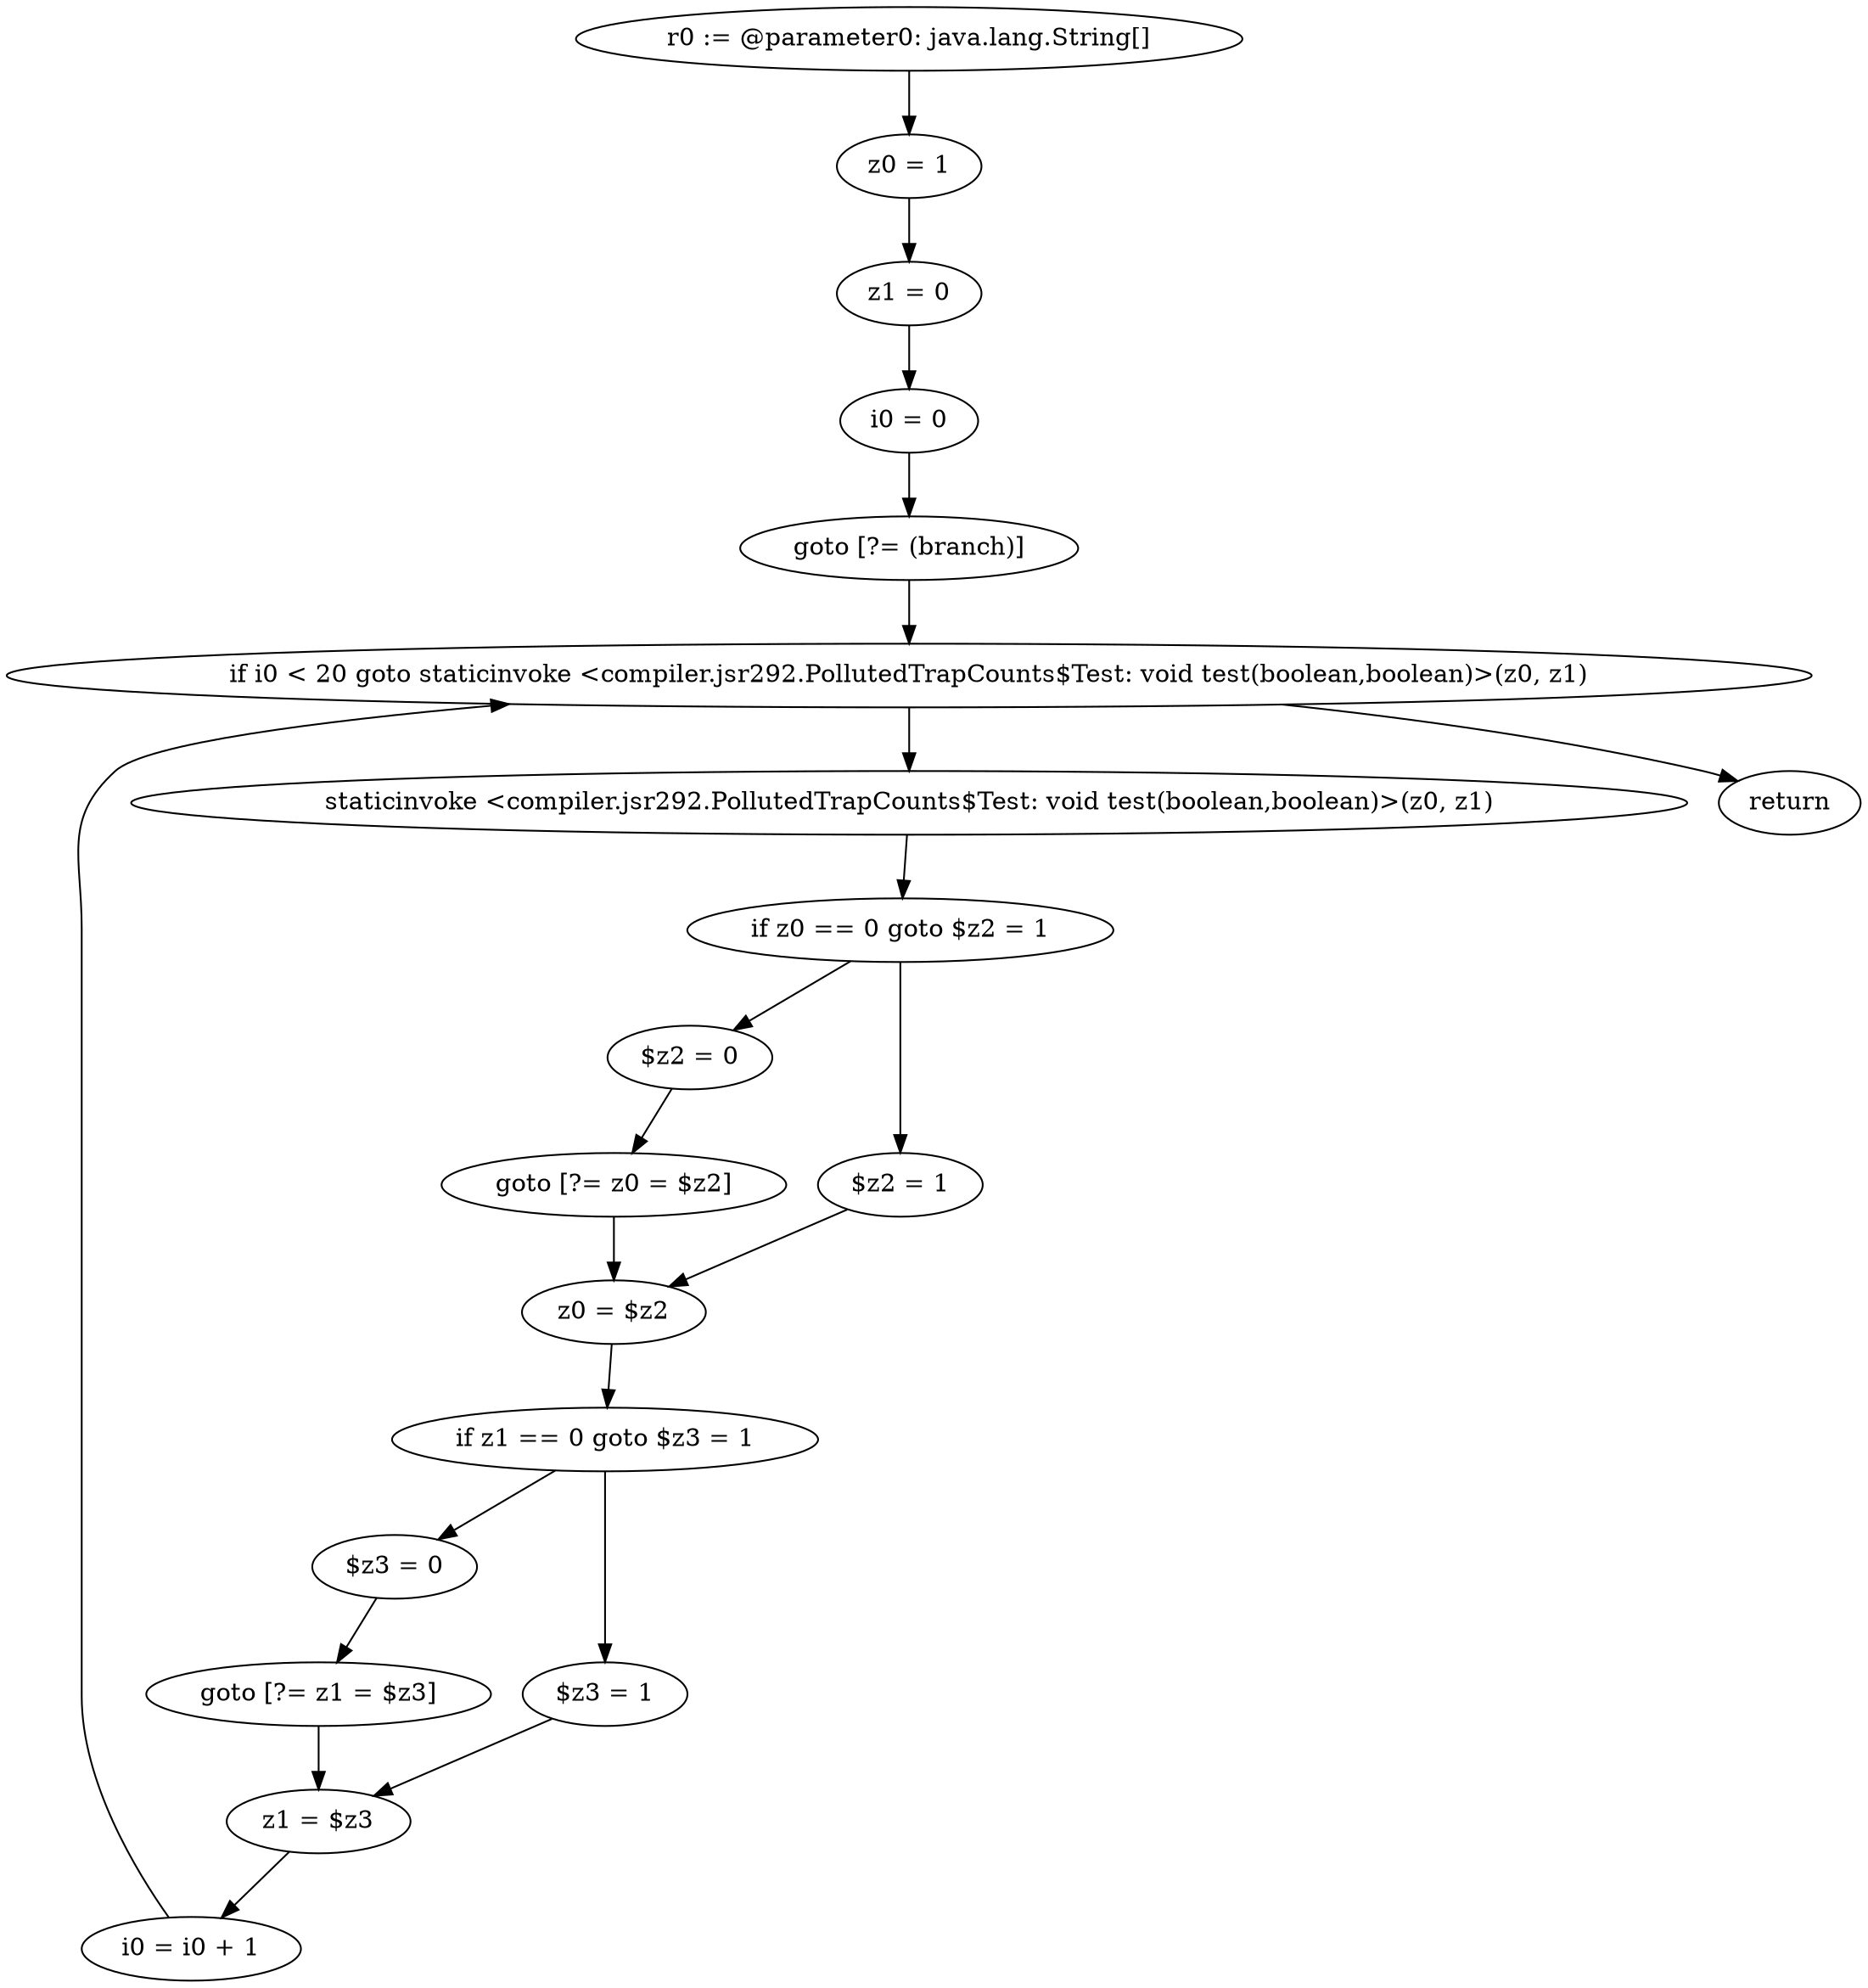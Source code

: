 digraph "unitGraph" {
    "r0 := @parameter0: java.lang.String[]"
    "z0 = 1"
    "z1 = 0"
    "i0 = 0"
    "goto [?= (branch)]"
    "staticinvoke <compiler.jsr292.PollutedTrapCounts$Test: void test(boolean,boolean)>(z0, z1)"
    "if z0 == 0 goto $z2 = 1"
    "$z2 = 0"
    "goto [?= z0 = $z2]"
    "$z2 = 1"
    "z0 = $z2"
    "if z1 == 0 goto $z3 = 1"
    "$z3 = 0"
    "goto [?= z1 = $z3]"
    "$z3 = 1"
    "z1 = $z3"
    "i0 = i0 + 1"
    "if i0 < 20 goto staticinvoke <compiler.jsr292.PollutedTrapCounts$Test: void test(boolean,boolean)>(z0, z1)"
    "return"
    "r0 := @parameter0: java.lang.String[]"->"z0 = 1";
    "z0 = 1"->"z1 = 0";
    "z1 = 0"->"i0 = 0";
    "i0 = 0"->"goto [?= (branch)]";
    "goto [?= (branch)]"->"if i0 < 20 goto staticinvoke <compiler.jsr292.PollutedTrapCounts$Test: void test(boolean,boolean)>(z0, z1)";
    "staticinvoke <compiler.jsr292.PollutedTrapCounts$Test: void test(boolean,boolean)>(z0, z1)"->"if z0 == 0 goto $z2 = 1";
    "if z0 == 0 goto $z2 = 1"->"$z2 = 0";
    "if z0 == 0 goto $z2 = 1"->"$z2 = 1";
    "$z2 = 0"->"goto [?= z0 = $z2]";
    "goto [?= z0 = $z2]"->"z0 = $z2";
    "$z2 = 1"->"z0 = $z2";
    "z0 = $z2"->"if z1 == 0 goto $z3 = 1";
    "if z1 == 0 goto $z3 = 1"->"$z3 = 0";
    "if z1 == 0 goto $z3 = 1"->"$z3 = 1";
    "$z3 = 0"->"goto [?= z1 = $z3]";
    "goto [?= z1 = $z3]"->"z1 = $z3";
    "$z3 = 1"->"z1 = $z3";
    "z1 = $z3"->"i0 = i0 + 1";
    "i0 = i0 + 1"->"if i0 < 20 goto staticinvoke <compiler.jsr292.PollutedTrapCounts$Test: void test(boolean,boolean)>(z0, z1)";
    "if i0 < 20 goto staticinvoke <compiler.jsr292.PollutedTrapCounts$Test: void test(boolean,boolean)>(z0, z1)"->"return";
    "if i0 < 20 goto staticinvoke <compiler.jsr292.PollutedTrapCounts$Test: void test(boolean,boolean)>(z0, z1)"->"staticinvoke <compiler.jsr292.PollutedTrapCounts$Test: void test(boolean,boolean)>(z0, z1)";
}
